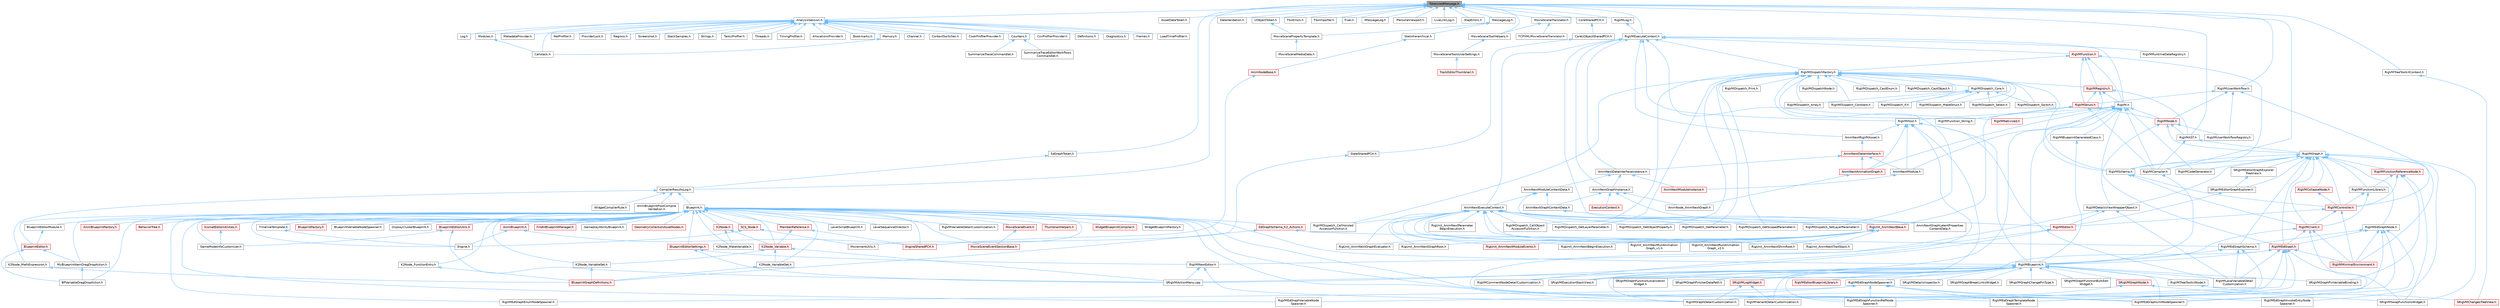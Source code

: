 digraph "TokenizedMessage.h"
{
 // INTERACTIVE_SVG=YES
 // LATEX_PDF_SIZE
  bgcolor="transparent";
  edge [fontname=Helvetica,fontsize=10,labelfontname=Helvetica,labelfontsize=10];
  node [fontname=Helvetica,fontsize=10,shape=box,height=0.2,width=0.4];
  Node1 [id="Node000001",label="TokenizedMessage.h",height=0.2,width=0.4,color="gray40", fillcolor="grey60", style="filled", fontcolor="black",tooltip=" "];
  Node1 -> Node2 [id="edge1_Node000001_Node000002",dir="back",color="steelblue1",style="solid",tooltip=" "];
  Node2 [id="Node000002",label="AnalysisSession.h",height=0.2,width=0.4,color="grey40", fillcolor="white", style="filled",URL="$d2/dff/AnalysisSession_8h.html",tooltip=" "];
  Node2 -> Node3 [id="edge2_Node000002_Node000003",dir="back",color="steelblue1",style="solid",tooltip=" "];
  Node3 [id="Node000003",label="AllocationsProvider.h",height=0.2,width=0.4,color="grey40", fillcolor="white", style="filled",URL="$d5/d27/AllocationsProvider_8h.html",tooltip=" "];
  Node2 -> Node4 [id="edge3_Node000002_Node000004",dir="back",color="steelblue1",style="solid",tooltip=" "];
  Node4 [id="Node000004",label="Bookmarks.h",height=0.2,width=0.4,color="grey40", fillcolor="white", style="filled",URL="$d0/d69/Bookmarks_8h.html",tooltip=" "];
  Node2 -> Node5 [id="edge4_Node000002_Node000005",dir="back",color="steelblue1",style="solid",tooltip=" "];
  Node5 [id="Node000005",label="Callstack.h",height=0.2,width=0.4,color="grey40", fillcolor="white", style="filled",URL="$df/d6a/Callstack_8h.html",tooltip=" "];
  Node2 -> Node6 [id="edge5_Node000002_Node000006",dir="back",color="steelblue1",style="solid",tooltip=" "];
  Node6 [id="Node000006",label="Channel.h",height=0.2,width=0.4,color="grey40", fillcolor="white", style="filled",URL="$db/d1c/Developer_2TraceServices_2Public_2TraceServices_2Model_2Channel_8h.html",tooltip=" "];
  Node2 -> Node7 [id="edge6_Node000002_Node000007",dir="back",color="steelblue1",style="solid",tooltip=" "];
  Node7 [id="Node000007",label="ContextSwitches.h",height=0.2,width=0.4,color="grey40", fillcolor="white", style="filled",URL="$da/da0/ContextSwitches_8h.html",tooltip=" "];
  Node2 -> Node8 [id="edge7_Node000002_Node000008",dir="back",color="steelblue1",style="solid",tooltip=" "];
  Node8 [id="Node000008",label="CookProfilerProvider.h",height=0.2,width=0.4,color="grey40", fillcolor="white", style="filled",URL="$d8/d93/CookProfilerProvider_8h.html",tooltip=" "];
  Node2 -> Node9 [id="edge8_Node000002_Node000009",dir="back",color="steelblue1",style="solid",tooltip=" "];
  Node9 [id="Node000009",label="Counters.h",height=0.2,width=0.4,color="grey40", fillcolor="white", style="filled",URL="$df/dd9/Counters_8h.html",tooltip=" "];
  Node9 -> Node10 [id="edge9_Node000009_Node000010",dir="back",color="steelblue1",style="solid",tooltip=" "];
  Node10 [id="Node000010",label="SummarizeTraceCommandlet.h",height=0.2,width=0.4,color="grey40", fillcolor="white", style="filled",URL="$df/dcb/SummarizeTraceCommandlet_8h.html",tooltip=" "];
  Node9 -> Node11 [id="edge10_Node000009_Node000011",dir="back",color="steelblue1",style="solid",tooltip=" "];
  Node11 [id="Node000011",label="SummarizeTraceEditorWorkflows\lCommandlet.h",height=0.2,width=0.4,color="grey40", fillcolor="white", style="filled",URL="$db/d5f/SummarizeTraceEditorWorkflowsCommandlet_8h.html",tooltip=" "];
  Node2 -> Node12 [id="edge11_Node000002_Node000012",dir="back",color="steelblue1",style="solid",tooltip=" "];
  Node12 [id="Node000012",label="CsvProfilerProvider.h",height=0.2,width=0.4,color="grey40", fillcolor="white", style="filled",URL="$d6/d8e/CsvProfilerProvider_8h.html",tooltip=" "];
  Node2 -> Node13 [id="edge12_Node000002_Node000013",dir="back",color="steelblue1",style="solid",tooltip=" "];
  Node13 [id="Node000013",label="Definitions.h",height=0.2,width=0.4,color="grey40", fillcolor="white", style="filled",URL="$df/d3d/Definitions_8h.html",tooltip=" "];
  Node2 -> Node14 [id="edge13_Node000002_Node000014",dir="back",color="steelblue1",style="solid",tooltip=" "];
  Node14 [id="Node000014",label="Diagnostics.h",height=0.2,width=0.4,color="grey40", fillcolor="white", style="filled",URL="$d9/d08/Diagnostics_8h.html",tooltip=" "];
  Node2 -> Node15 [id="edge14_Node000002_Node000015",dir="back",color="steelblue1",style="solid",tooltip=" "];
  Node15 [id="Node000015",label="Frames.h",height=0.2,width=0.4,color="grey40", fillcolor="white", style="filled",URL="$dd/da4/Frames_8h.html",tooltip=" "];
  Node2 -> Node16 [id="edge15_Node000002_Node000016",dir="back",color="steelblue1",style="solid",tooltip=" "];
  Node16 [id="Node000016",label="LoadTimeProfiler.h",height=0.2,width=0.4,color="grey40", fillcolor="white", style="filled",URL="$d6/da5/LoadTimeProfiler_8h.html",tooltip=" "];
  Node2 -> Node17 [id="edge16_Node000002_Node000017",dir="back",color="steelblue1",style="solid",tooltip=" "];
  Node17 [id="Node000017",label="Log.h",height=0.2,width=0.4,color="grey40", fillcolor="white", style="filled",URL="$d4/dfc/TraceServices_2Public_2TraceServices_2Model_2Log_8h.html",tooltip=" "];
  Node2 -> Node18 [id="edge17_Node000002_Node000018",dir="back",color="steelblue1",style="solid",tooltip=" "];
  Node18 [id="Node000018",label="Memory.h",height=0.2,width=0.4,color="grey40", fillcolor="white", style="filled",URL="$de/d5c/Memory_8h.html",tooltip=" "];
  Node18 -> Node5 [id="edge18_Node000018_Node000005",dir="back",color="steelblue1",style="solid",tooltip=" "];
  Node2 -> Node19 [id="edge19_Node000002_Node000019",dir="back",color="steelblue1",style="solid",tooltip=" "];
  Node19 [id="Node000019",label="MetadataProvider.h",height=0.2,width=0.4,color="grey40", fillcolor="white", style="filled",URL="$d5/d1f/MetadataProvider_8h.html",tooltip=" "];
  Node2 -> Node20 [id="edge20_Node000002_Node000020",dir="back",color="steelblue1",style="solid",tooltip=" "];
  Node20 [id="Node000020",label="Modules.h",height=0.2,width=0.4,color="grey40", fillcolor="white", style="filled",URL="$dd/dc2/Modules_8h.html",tooltip=" "];
  Node20 -> Node5 [id="edge21_Node000020_Node000005",dir="back",color="steelblue1",style="solid",tooltip=" "];
  Node2 -> Node21 [id="edge22_Node000002_Node000021",dir="back",color="steelblue1",style="solid",tooltip=" "];
  Node21 [id="Node000021",label="NetProfiler.h",height=0.2,width=0.4,color="grey40", fillcolor="white", style="filled",URL="$d2/d58/NetProfiler_8h.html",tooltip=" "];
  Node2 -> Node22 [id="edge23_Node000002_Node000022",dir="back",color="steelblue1",style="solid",tooltip=" "];
  Node22 [id="Node000022",label="ProviderLock.h",height=0.2,width=0.4,color="grey40", fillcolor="white", style="filled",URL="$df/dde/ProviderLock_8h.html",tooltip=" "];
  Node2 -> Node23 [id="edge24_Node000002_Node000023",dir="back",color="steelblue1",style="solid",tooltip=" "];
  Node23 [id="Node000023",label="Regions.h",height=0.2,width=0.4,color="grey40", fillcolor="white", style="filled",URL="$dc/dc1/Regions_8h.html",tooltip=" "];
  Node2 -> Node24 [id="edge25_Node000002_Node000024",dir="back",color="steelblue1",style="solid",tooltip=" "];
  Node24 [id="Node000024",label="Screenshot.h",height=0.2,width=0.4,color="grey40", fillcolor="white", style="filled",URL="$db/d8b/Screenshot_8h.html",tooltip=" "];
  Node2 -> Node25 [id="edge26_Node000002_Node000025",dir="back",color="steelblue1",style="solid",tooltip=" "];
  Node25 [id="Node000025",label="StackSamples.h",height=0.2,width=0.4,color="grey40", fillcolor="white", style="filled",URL="$db/d27/StackSamples_8h.html",tooltip=" "];
  Node2 -> Node26 [id="edge27_Node000002_Node000026",dir="back",color="steelblue1",style="solid",tooltip=" "];
  Node26 [id="Node000026",label="Strings.h",height=0.2,width=0.4,color="grey40", fillcolor="white", style="filled",URL="$de/d53/Strings_8h.html",tooltip=" "];
  Node2 -> Node27 [id="edge28_Node000002_Node000027",dir="back",color="steelblue1",style="solid",tooltip=" "];
  Node27 [id="Node000027",label="TasksProfiler.h",height=0.2,width=0.4,color="grey40", fillcolor="white", style="filled",URL="$d2/d50/TasksProfiler_8h.html",tooltip=" "];
  Node2 -> Node28 [id="edge29_Node000002_Node000028",dir="back",color="steelblue1",style="solid",tooltip=" "];
  Node28 [id="Node000028",label="Threads.h",height=0.2,width=0.4,color="grey40", fillcolor="white", style="filled",URL="$dc/db3/Threads_8h.html",tooltip=" "];
  Node2 -> Node29 [id="edge30_Node000002_Node000029",dir="back",color="steelblue1",style="solid",tooltip=" "];
  Node29 [id="Node000029",label="TimingProfiler.h",height=0.2,width=0.4,color="grey40", fillcolor="white", style="filled",URL="$df/d15/TimingProfiler_8h.html",tooltip=" "];
  Node1 -> Node30 [id="edge31_Node000001_Node000030",dir="back",color="steelblue1",style="solid",tooltip=" "];
  Node30 [id="Node000030",label="AssetDataToken.h",height=0.2,width=0.4,color="grey40", fillcolor="white", style="filled",URL="$d2/da5/AssetDataToken_8h.html",tooltip=" "];
  Node1 -> Node31 [id="edge32_Node000001_Node000031",dir="back",color="steelblue1",style="solid",tooltip=" "];
  Node31 [id="Node000031",label="CompilerResultsLog.h",height=0.2,width=0.4,color="grey40", fillcolor="white", style="filled",URL="$dc/d68/CompilerResultsLog_8h.html",tooltip=" "];
  Node31 -> Node32 [id="edge33_Node000031_Node000032",dir="back",color="steelblue1",style="solid",tooltip=" "];
  Node32 [id="Node000032",label="AnimBlueprintPostCompile\lValidation.h",height=0.2,width=0.4,color="grey40", fillcolor="white", style="filled",URL="$de/d1b/AnimBlueprintPostCompileValidation_8h.html",tooltip=" "];
  Node31 -> Node33 [id="edge34_Node000031_Node000033",dir="back",color="steelblue1",style="solid",tooltip=" "];
  Node33 [id="Node000033",label="Blueprint.h",height=0.2,width=0.4,color="grey40", fillcolor="white", style="filled",URL="$d8/d4d/Blueprint_8h.html",tooltip=" "];
  Node33 -> Node34 [id="edge35_Node000033_Node000034",dir="back",color="steelblue1",style="solid",tooltip=" "];
  Node34 [id="Node000034",label="AnimBlueprint.h",height=0.2,width=0.4,color="red", fillcolor="#FFF0F0", style="filled",URL="$dc/d30/AnimBlueprint_8h.html",tooltip=" "];
  Node34 -> Node140 [id="edge36_Node000034_Node000140",dir="back",color="steelblue1",style="solid",tooltip=" "];
  Node140 [id="Node000140",label="Engine.h",height=0.2,width=0.4,color="grey40", fillcolor="white", style="filled",URL="$d1/d34/Public_2Engine_8h.html",tooltip=" "];
  Node34 -> Node141 [id="edge37_Node000034_Node000141",dir="back",color="steelblue1",style="solid",tooltip=" "];
  Node141 [id="Node000141",label="EngineSharedPCH.h",height=0.2,width=0.4,color="red", fillcolor="#FFF0F0", style="filled",URL="$dc/dbb/EngineSharedPCH_8h.html",tooltip=" "];
  Node33 -> Node147 [id="edge38_Node000033_Node000147",dir="back",color="steelblue1",style="solid",tooltip=" "];
  Node147 [id="Node000147",label="AnimBlueprintFactory.h",height=0.2,width=0.4,color="red", fillcolor="#FFF0F0", style="filled",URL="$dc/d70/AnimBlueprintFactory_8h.html",tooltip=" "];
  Node33 -> Node148 [id="edge39_Node000033_Node000148",dir="back",color="steelblue1",style="solid",tooltip=" "];
  Node148 [id="Node000148",label="BPVariableDragDropAction.h",height=0.2,width=0.4,color="grey40", fillcolor="white", style="filled",URL="$dd/d23/BPVariableDragDropAction_8h.html",tooltip=" "];
  Node33 -> Node149 [id="edge40_Node000033_Node000149",dir="back",color="steelblue1",style="solid",tooltip=" "];
  Node149 [id="Node000149",label="BehaviorTree.h",height=0.2,width=0.4,color="red", fillcolor="#FFF0F0", style="filled",URL="$db/db6/BehaviorTree_8h.html",tooltip=" "];
  Node33 -> Node151 [id="edge41_Node000033_Node000151",dir="back",color="steelblue1",style="solid",tooltip=" "];
  Node151 [id="Node000151",label="BlueprintEditor.h",height=0.2,width=0.4,color="red", fillcolor="#FFF0F0", style="filled",URL="$df/d7d/BlueprintEditor_8h.html",tooltip=" "];
  Node151 -> Node148 [id="edge42_Node000151_Node000148",dir="back",color="steelblue1",style="solid",tooltip=" "];
  Node151 -> Node156 [id="edge43_Node000151_Node000156",dir="back",color="steelblue1",style="solid",tooltip=" "];
  Node156 [id="Node000156",label="MyBlueprintItemDragDropAction.h",height=0.2,width=0.4,color="grey40", fillcolor="white", style="filled",URL="$da/d11/MyBlueprintItemDragDropAction_8h.html",tooltip=" "];
  Node156 -> Node148 [id="edge44_Node000156_Node000148",dir="back",color="steelblue1",style="solid",tooltip=" "];
  Node33 -> Node163 [id="edge45_Node000033_Node000163",dir="back",color="steelblue1",style="solid",tooltip=" "];
  Node163 [id="Node000163",label="BlueprintEditorModule.h",height=0.2,width=0.4,color="grey40", fillcolor="white", style="filled",URL="$df/d39/BlueprintEditorModule_8h.html",tooltip=" "];
  Node163 -> Node151 [id="edge46_Node000163_Node000151",dir="back",color="steelblue1",style="solid",tooltip=" "];
  Node33 -> Node164 [id="edge47_Node000033_Node000164",dir="back",color="steelblue1",style="solid",tooltip=" "];
  Node164 [id="Node000164",label="BlueprintEditorSettings.h",height=0.2,width=0.4,color="red", fillcolor="#FFF0F0", style="filled",URL="$d4/dbc/BlueprintEditorSettings_8h.html",tooltip=" "];
  Node164 -> Node166 [id="edge48_Node000164_Node000166",dir="back",color="steelblue1",style="solid",tooltip=" "];
  Node166 [id="Node000166",label="RigVMNewEditor.h",height=0.2,width=0.4,color="grey40", fillcolor="white", style="filled",URL="$df/dd1/RigVMNewEditor_8h.html",tooltip=" "];
  Node166 -> Node167 [id="edge49_Node000166_Node000167",dir="back",color="steelblue1",style="solid",tooltip=" "];
  Node167 [id="Node000167",label="RigVMGraphDetailCustomization.h",height=0.2,width=0.4,color="grey40", fillcolor="white", style="filled",URL="$da/d8c/RigVMGraphDetailCustomization_8h.html",tooltip=" "];
  Node166 -> Node168 [id="edge50_Node000166_Node000168",dir="back",color="steelblue1",style="solid",tooltip=" "];
  Node168 [id="Node000168",label="SRigVMActionMenu.cpp",height=0.2,width=0.4,color="grey40", fillcolor="white", style="filled",URL="$dc/d4c/SRigVMActionMenu_8cpp.html",tooltip=" "];
  Node164 -> Node168 [id="edge51_Node000164_Node000168",dir="back",color="steelblue1",style="solid",tooltip=" "];
  Node33 -> Node169 [id="edge52_Node000033_Node000169",dir="back",color="steelblue1",style="solid",tooltip=" "];
  Node169 [id="Node000169",label="BlueprintEditorUtils.h",height=0.2,width=0.4,color="red", fillcolor="#FFF0F0", style="filled",URL="$d7/d3d/BlueprintEditorUtils_8h.html",tooltip=" "];
  Node169 -> Node170 [id="edge53_Node000169_Node000170",dir="back",color="steelblue1",style="solid",tooltip=" "];
  Node170 [id="Node000170",label="GameModeInfoCustomizer.h",height=0.2,width=0.4,color="grey40", fillcolor="white", style="filled",URL="$d5/df3/GameModeInfoCustomizer_8h.html",tooltip=" "];
  Node169 -> Node168 [id="edge54_Node000169_Node000168",dir="back",color="steelblue1",style="solid",tooltip=" "];
  Node33 -> Node171 [id="edge55_Node000033_Node000171",dir="back",color="steelblue1",style="solid",tooltip=" "];
  Node171 [id="Node000171",label="BlueprintFactory.h",height=0.2,width=0.4,color="red", fillcolor="#FFF0F0", style="filled",URL="$dd/d80/BlueprintFactory_8h.html",tooltip=" "];
  Node33 -> Node175 [id="edge56_Node000033_Node000175",dir="back",color="steelblue1",style="solid",tooltip=" "];
  Node175 [id="Node000175",label="BlueprintVariableNodeSpawner.h",height=0.2,width=0.4,color="grey40", fillcolor="white", style="filled",URL="$db/dba/BlueprintVariableNodeSpawner_8h.html",tooltip=" "];
  Node33 -> Node176 [id="edge57_Node000033_Node000176",dir="back",color="steelblue1",style="solid",tooltip=" "];
  Node176 [id="Node000176",label="DisplayClusterBlueprint.h",height=0.2,width=0.4,color="grey40", fillcolor="white", style="filled",URL="$d0/d44/DisplayClusterBlueprint_8h.html",tooltip=" "];
  Node33 -> Node177 [id="edge58_Node000033_Node000177",dir="back",color="steelblue1",style="solid",tooltip=" "];
  Node177 [id="Node000177",label="EdGraphSchema_K2_Actions.h",height=0.2,width=0.4,color="red", fillcolor="#FFF0F0", style="filled",URL="$d8/d9c/EdGraphSchema__K2__Actions_8h.html",tooltip=" "];
  Node177 -> Node178 [id="edge59_Node000177_Node000178",dir="back",color="steelblue1",style="solid",tooltip=" "];
  Node178 [id="Node000178",label="BlueprintGraphDefinitions.h",height=0.2,width=0.4,color="red", fillcolor="#FFF0F0", style="filled",URL="$d7/d5e/BlueprintGraphDefinitions_8h.html",tooltip=" "];
  Node177 -> Node180 [id="edge60_Node000177_Node000180",dir="back",color="steelblue1",style="solid",tooltip=" "];
  Node180 [id="Node000180",label="RigVMEdGraphSchema.h",height=0.2,width=0.4,color="grey40", fillcolor="white", style="filled",URL="$dc/de3/RigVMEdGraphSchema_8h.html",tooltip=" "];
  Node180 -> Node181 [id="edge61_Node000180_Node000181",dir="back",color="steelblue1",style="solid",tooltip=" "];
  Node181 [id="Node000181",label="RigVMBlueprint.h",height=0.2,width=0.4,color="grey40", fillcolor="white", style="filled",URL="$df/d44/RigVMBlueprint_8h.html",tooltip=" "];
  Node181 -> Node182 [id="edge62_Node000181_Node000182",dir="back",color="steelblue1",style="solid",tooltip=" "];
  Node182 [id="Node000182",label="RigVMCommentNodeDetailCustomization.h",height=0.2,width=0.4,color="grey40", fillcolor="white", style="filled",URL="$de/ddb/RigVMCommentNodeDetailCustomization_8h.html",tooltip=" "];
  Node181 -> Node183 [id="edge63_Node000181_Node000183",dir="back",color="steelblue1",style="solid",tooltip=" "];
  Node183 [id="Node000183",label="RigVMEdGraphFunctionRefNode\lSpawner.h",height=0.2,width=0.4,color="grey40", fillcolor="white", style="filled",URL="$d3/d16/RigVMEdGraphFunctionRefNodeSpawner_8h.html",tooltip=" "];
  Node181 -> Node184 [id="edge64_Node000181_Node000184",dir="back",color="steelblue1",style="solid",tooltip=" "];
  Node184 [id="Node000184",label="RigVMEdGraphNodeSpawner.h",height=0.2,width=0.4,color="grey40", fillcolor="white", style="filled",URL="$d4/d8b/RigVMEdGraphNodeSpawner_8h.html",tooltip=" "];
  Node184 -> Node185 [id="edge65_Node000184_Node000185",dir="back",color="steelblue1",style="solid",tooltip=" "];
  Node185 [id="Node000185",label="RigVMEdGraphEnumNodeSpawner.h",height=0.2,width=0.4,color="grey40", fillcolor="white", style="filled",URL="$d3/dfd/RigVMEdGraphEnumNodeSpawner_8h.html",tooltip=" "];
  Node184 -> Node183 [id="edge66_Node000184_Node000183",dir="back",color="steelblue1",style="solid",tooltip=" "];
  Node184 -> Node186 [id="edge67_Node000184_Node000186",dir="back",color="steelblue1",style="solid",tooltip=" "];
  Node186 [id="Node000186",label="RigVMEdGraphInvokeEntryNode\lSpawner.h",height=0.2,width=0.4,color="grey40", fillcolor="white", style="filled",URL="$d9/de6/RigVMEdGraphInvokeEntryNodeSpawner_8h.html",tooltip=" "];
  Node184 -> Node187 [id="edge68_Node000184_Node000187",dir="back",color="steelblue1",style="solid",tooltip=" "];
  Node187 [id="Node000187",label="RigVMEdGraphTemplateNode\lSpawner.h",height=0.2,width=0.4,color="grey40", fillcolor="white", style="filled",URL="$d9/d6c/RigVMEdGraphTemplateNodeSpawner_8h.html",tooltip=" "];
  Node184 -> Node188 [id="edge69_Node000184_Node000188",dir="back",color="steelblue1",style="solid",tooltip=" "];
  Node188 [id="Node000188",label="RigVMEdGraphUnitNodeSpawner.h",height=0.2,width=0.4,color="grey40", fillcolor="white", style="filled",URL="$d3/d6b/RigVMEdGraphUnitNodeSpawner_8h.html",tooltip=" "];
  Node184 -> Node189 [id="edge70_Node000184_Node000189",dir="back",color="steelblue1",style="solid",tooltip=" "];
  Node189 [id="Node000189",label="RigVMEdGraphVariableNode\lSpawner.h",height=0.2,width=0.4,color="grey40", fillcolor="white", style="filled",URL="$d0/d83/RigVMEdGraphVariableNodeSpawner_8h.html",tooltip=" "];
  Node181 -> Node188 [id="edge71_Node000181_Node000188",dir="back",color="steelblue1",style="solid",tooltip=" "];
  Node181 -> Node190 [id="edge72_Node000181_Node000190",dir="back",color="steelblue1",style="solid",tooltip=" "];
  Node190 [id="Node000190",label="RigVMEditorBlueprintLibrary.h",height=0.2,width=0.4,color="red", fillcolor="#FFF0F0", style="filled",URL="$d9/d31/RigVMEditorBlueprintLibrary_8h.html",tooltip=" "];
  Node181 -> Node167 [id="edge73_Node000181_Node000167",dir="back",color="steelblue1",style="solid",tooltip=" "];
  Node181 -> Node192 [id="edge74_Node000181_Node000192",dir="back",color="steelblue1",style="solid",tooltip=" "];
  Node192 [id="Node000192",label="RigVMLocalVariableDetail\lCustomization.h",height=0.2,width=0.4,color="grey40", fillcolor="white", style="filled",URL="$de/de8/RigVMLocalVariableDetailCustomization_8h.html",tooltip=" "];
  Node181 -> Node193 [id="edge75_Node000181_Node000193",dir="back",color="steelblue1",style="solid",tooltip=" "];
  Node193 [id="Node000193",label="RigVMTreeToolkitNode.h",height=0.2,width=0.4,color="grey40", fillcolor="white", style="filled",URL="$dc/d84/RigVMTreeToolkitNode_8h.html",tooltip=" "];
  Node193 -> Node194 [id="edge76_Node000193_Node000194",dir="back",color="steelblue1",style="solid",tooltip=" "];
  Node194 [id="Node000194",label="SRigVMChangesTreeView.h",height=0.2,width=0.4,color="red", fillcolor="#FFF0F0", style="filled",URL="$dd/d83/SRigVMChangesTreeView_8h.html",tooltip=" "];
  Node181 -> Node198 [id="edge77_Node000181_Node000198",dir="back",color="steelblue1",style="solid",tooltip=" "];
  Node198 [id="Node000198",label="RigVMVariantDetailCustomization.h",height=0.2,width=0.4,color="grey40", fillcolor="white", style="filled",URL="$d2/db8/RigVMVariantDetailCustomization_8h.html",tooltip=" "];
  Node181 -> Node168 [id="edge78_Node000181_Node000168",dir="back",color="steelblue1",style="solid",tooltip=" "];
  Node181 -> Node199 [id="edge79_Node000181_Node000199",dir="back",color="steelblue1",style="solid",tooltip=" "];
  Node199 [id="Node000199",label="SRigVMDetailsInspector.h",height=0.2,width=0.4,color="grey40", fillcolor="white", style="filled",URL="$df/dfb/SRigVMDetailsInspector_8h.html",tooltip=" "];
  Node181 -> Node200 [id="edge80_Node000181_Node000200",dir="back",color="steelblue1",style="solid",tooltip=" "];
  Node200 [id="Node000200",label="SRigVMExecutionStackView.h",height=0.2,width=0.4,color="grey40", fillcolor="white", style="filled",URL="$d9/d2b/SRigVMExecutionStackView_8h.html",tooltip=" "];
  Node181 -> Node201 [id="edge81_Node000181_Node000201",dir="back",color="steelblue1",style="solid",tooltip=" "];
  Node201 [id="Node000201",label="SRigVMGraphBreakLinksWidget.h",height=0.2,width=0.4,color="grey40", fillcolor="white", style="filled",URL="$d8/d4a/SRigVMGraphBreakLinksWidget_8h.html",tooltip=" "];
  Node181 -> Node202 [id="edge82_Node000181_Node000202",dir="back",color="steelblue1",style="solid",tooltip=" "];
  Node202 [id="Node000202",label="SRigVMGraphChangePinType.h",height=0.2,width=0.4,color="grey40", fillcolor="white", style="filled",URL="$d4/da7/SRigVMGraphChangePinType_8h.html",tooltip=" "];
  Node181 -> Node203 [id="edge83_Node000181_Node000203",dir="back",color="steelblue1",style="solid",tooltip=" "];
  Node203 [id="Node000203",label="SRigVMGraphFunctionBulkEdit\lWidget.h",height=0.2,width=0.4,color="grey40", fillcolor="white", style="filled",URL="$db/dbf/SRigVMGraphFunctionBulkEditWidget_8h.html",tooltip=" "];
  Node181 -> Node204 [id="edge84_Node000181_Node000204",dir="back",color="steelblue1",style="solid",tooltip=" "];
  Node204 [id="Node000204",label="SRigVMGraphFunctionLocalization\lWidget.h",height=0.2,width=0.4,color="grey40", fillcolor="white", style="filled",URL="$dd/d59/SRigVMGraphFunctionLocalizationWidget_8h.html",tooltip=" "];
  Node181 -> Node205 [id="edge85_Node000181_Node000205",dir="back",color="steelblue1",style="solid",tooltip=" "];
  Node205 [id="Node000205",label="SRigVMGraphNode.h",height=0.2,width=0.4,color="red", fillcolor="#FFF0F0", style="filled",URL="$d0/d1e/SRigVMGraphNode_8h.html",tooltip=" "];
  Node205 -> Node167 [id="edge86_Node000205_Node000167",dir="back",color="steelblue1",style="solid",tooltip=" "];
  Node205 -> Node197 [id="edge87_Node000205_Node000197",dir="back",color="steelblue1",style="solid",tooltip=" "];
  Node197 [id="Node000197",label="SRigVMSwapFunctionsWidget.h",height=0.2,width=0.4,color="grey40", fillcolor="white", style="filled",URL="$d0/da2/SRigVMSwapFunctionsWidget_8h.html",tooltip=" "];
  Node181 -> Node207 [id="edge88_Node000181_Node000207",dir="back",color="steelblue1",style="solid",tooltip=" "];
  Node207 [id="Node000207",label="SRigVMGraphPinUserDataPath.h",height=0.2,width=0.4,color="grey40", fillcolor="white", style="filled",URL="$d5/d31/SRigVMGraphPinUserDataPath_8h.html",tooltip=" "];
  Node181 -> Node208 [id="edge89_Node000181_Node000208",dir="back",color="steelblue1",style="solid",tooltip=" "];
  Node208 [id="Node000208",label="SRigVMGraphPinVariableBinding.h",height=0.2,width=0.4,color="grey40", fillcolor="white", style="filled",URL="$db/dca/SRigVMGraphPinVariableBinding_8h.html",tooltip=" "];
  Node181 -> Node209 [id="edge90_Node000181_Node000209",dir="back",color="steelblue1",style="solid",tooltip=" "];
  Node209 [id="Node000209",label="SRigVMLogWidget.h",height=0.2,width=0.4,color="red", fillcolor="#FFF0F0", style="filled",URL="$d9/dab/SRigVMLogWidget_8h.html",tooltip=" "];
  Node209 -> Node167 [id="edge91_Node000209_Node000167",dir="back",color="steelblue1",style="solid",tooltip=" "];
  Node209 -> Node198 [id="edge92_Node000209_Node000198",dir="back",color="steelblue1",style="solid",tooltip=" "];
  Node180 -> Node167 [id="edge93_Node000180_Node000167",dir="back",color="steelblue1",style="solid",tooltip=" "];
  Node180 -> Node192 [id="edge94_Node000180_Node000192",dir="back",color="steelblue1",style="solid",tooltip=" "];
  Node33 -> Node140 [id="edge95_Node000033_Node000140",dir="back",color="steelblue1",style="solid",tooltip=" "];
  Node33 -> Node141 [id="edge96_Node000033_Node000141",dir="back",color="steelblue1",style="solid",tooltip=" "];
  Node33 -> Node211 [id="edge97_Node000033_Node000211",dir="back",color="steelblue1",style="solid",tooltip=" "];
  Node211 [id="Node000211",label="FindInBlueprintManager.h",height=0.2,width=0.4,color="red", fillcolor="#FFF0F0", style="filled",URL="$db/d3b/FindInBlueprintManager_8h.html",tooltip=" "];
  Node33 -> Node170 [id="edge98_Node000033_Node000170",dir="back",color="steelblue1",style="solid",tooltip=" "];
  Node33 -> Node215 [id="edge99_Node000033_Node000215",dir="back",color="steelblue1",style="solid",tooltip=" "];
  Node215 [id="Node000215",label="GameplayAbilityBlueprint.h",height=0.2,width=0.4,color="grey40", fillcolor="white", style="filled",URL="$d2/d20/GameplayAbilityBlueprint_8h.html",tooltip=" "];
  Node33 -> Node216 [id="edge100_Node000033_Node000216",dir="back",color="steelblue1",style="solid",tooltip=" "];
  Node216 [id="Node000216",label="GeometryCollectionAssetNodes.h",height=0.2,width=0.4,color="red", fillcolor="#FFF0F0", style="filled",URL="$da/da1/GeometryCollectionAssetNodes_8h.html",tooltip=" "];
  Node33 -> Node218 [id="edge101_Node000033_Node000218",dir="back",color="steelblue1",style="solid",tooltip=" "];
  Node218 [id="Node000218",label="K2Node.h",height=0.2,width=0.4,color="red", fillcolor="#FFF0F0", style="filled",URL="$d5/d94/K2Node_8h.html",tooltip=" "];
  Node218 -> Node318 [id="edge102_Node000218_Node000318",dir="back",color="steelblue1",style="solid",tooltip=" "];
  Node318 [id="Node000318",label="K2Node_MakeVariable.h",height=0.2,width=0.4,color="grey40", fillcolor="white", style="filled",URL="$df/df3/K2Node__MakeVariable_8h.html",tooltip=" "];
  Node218 -> Node339 [id="edge103_Node000218_Node000339",dir="back",color="steelblue1",style="solid",tooltip=" "];
  Node339 [id="Node000339",label="K2Node_Variable.h",height=0.2,width=0.4,color="red", fillcolor="#FFF0F0", style="filled",URL="$d7/dbe/K2Node__Variable_8h.html",tooltip=" "];
  Node339 -> Node340 [id="edge104_Node000339_Node000340",dir="back",color="steelblue1",style="solid",tooltip=" "];
  Node340 [id="Node000340",label="K2Node_VariableGet.h",height=0.2,width=0.4,color="grey40", fillcolor="white", style="filled",URL="$d3/de0/K2Node__VariableGet_8h.html",tooltip=" "];
  Node340 -> Node178 [id="edge105_Node000340_Node000178",dir="back",color="steelblue1",style="solid",tooltip=" "];
  Node339 -> Node341 [id="edge106_Node000339_Node000341",dir="back",color="steelblue1",style="solid",tooltip=" "];
  Node341 [id="Node000341",label="K2Node_VariableSet.h",height=0.2,width=0.4,color="grey40", fillcolor="white", style="filled",URL="$d9/d54/K2Node__VariableSet_8h.html",tooltip=" "];
  Node341 -> Node178 [id="edge107_Node000341_Node000178",dir="back",color="steelblue1",style="solid",tooltip=" "];
  Node339 -> Node168 [id="edge108_Node000339_Node000168",dir="back",color="steelblue1",style="solid",tooltip=" "];
  Node33 -> Node282 [id="edge109_Node000033_Node000282",dir="back",color="steelblue1",style="solid",tooltip=" "];
  Node282 [id="Node000282",label="K2Node_FunctionEntry.h",height=0.2,width=0.4,color="grey40", fillcolor="white", style="filled",URL="$d8/d11/K2Node__FunctionEntry_8h.html",tooltip=" "];
  Node282 -> Node178 [id="edge110_Node000282_Node000178",dir="back",color="steelblue1",style="solid",tooltip=" "];
  Node33 -> Node318 [id="edge111_Node000033_Node000318",dir="back",color="steelblue1",style="solid",tooltip=" "];
  Node33 -> Node339 [id="edge112_Node000033_Node000339",dir="back",color="steelblue1",style="solid",tooltip=" "];
  Node33 -> Node340 [id="edge113_Node000033_Node000340",dir="back",color="steelblue1",style="solid",tooltip=" "];
  Node33 -> Node341 [id="edge114_Node000033_Node000341",dir="back",color="steelblue1",style="solid",tooltip=" "];
  Node33 -> Node343 [id="edge115_Node000033_Node000343",dir="back",color="steelblue1",style="solid",tooltip=" "];
  Node343 [id="Node000343",label="KismetEditorUtilities.h",height=0.2,width=0.4,color="red", fillcolor="#FFF0F0", style="filled",URL="$d4/d72/KismetEditorUtilities_8h.html",tooltip=" "];
  Node343 -> Node170 [id="edge116_Node000343_Node000170",dir="back",color="steelblue1",style="solid",tooltip=" "];
  Node33 -> Node345 [id="edge117_Node000033_Node000345",dir="back",color="steelblue1",style="solid",tooltip=" "];
  Node345 [id="Node000345",label="LevelScriptBlueprint.h",height=0.2,width=0.4,color="grey40", fillcolor="white", style="filled",URL="$da/dfb/LevelScriptBlueprint_8h.html",tooltip=" "];
  Node33 -> Node346 [id="edge118_Node000033_Node000346",dir="back",color="steelblue1",style="solid",tooltip=" "];
  Node346 [id="Node000346",label="LevelSequenceDirector.h",height=0.2,width=0.4,color="grey40", fillcolor="white", style="filled",URL="$d8/d00/LevelSequenceDirector_8h.html",tooltip=" "];
  Node33 -> Node347 [id="edge119_Node000033_Node000347",dir="back",color="steelblue1",style="solid",tooltip=" "];
  Node347 [id="Node000347",label="MemberReference.h",height=0.2,width=0.4,color="red", fillcolor="#FFF0F0", style="filled",URL="$dc/d3d/MemberReference_8h.html",tooltip=" "];
  Node347 -> Node141 [id="edge120_Node000347_Node000141",dir="back",color="steelblue1",style="solid",tooltip=" "];
  Node347 -> Node339 [id="edge121_Node000347_Node000339",dir="back",color="steelblue1",style="solid",tooltip=" "];
  Node33 -> Node348 [id="edge122_Node000033_Node000348",dir="back",color="steelblue1",style="solid",tooltip=" "];
  Node348 [id="Node000348",label="MovementUtils.h",height=0.2,width=0.4,color="grey40", fillcolor="white", style="filled",URL="$d0/d54/MovementUtils_8h.html",tooltip=" "];
  Node33 -> Node349 [id="edge123_Node000033_Node000349",dir="back",color="steelblue1",style="solid",tooltip=" "];
  Node349 [id="Node000349",label="MovieSceneEvent.h",height=0.2,width=0.4,color="red", fillcolor="#FFF0F0", style="filled",URL="$dc/d97/MovieSceneEvent_8h.html",tooltip=" "];
  Node349 -> Node355 [id="edge124_Node000349_Node000355",dir="back",color="steelblue1",style="solid",tooltip=" "];
  Node355 [id="Node000355",label="MovieSceneEventSectionBase.h",height=0.2,width=0.4,color="red", fillcolor="#FFF0F0", style="filled",URL="$da/dac/MovieSceneEventSectionBase_8h.html",tooltip=" "];
  Node33 -> Node355 [id="edge125_Node000033_Node000355",dir="back",color="steelblue1",style="solid",tooltip=" "];
  Node33 -> Node156 [id="edge126_Node000033_Node000156",dir="back",color="steelblue1",style="solid",tooltip=" "];
  Node33 -> Node181 [id="edge127_Node000033_Node000181",dir="back",color="steelblue1",style="solid",tooltip=" "];
  Node33 -> Node185 [id="edge128_Node000033_Node000185",dir="back",color="steelblue1",style="solid",tooltip=" "];
  Node33 -> Node183 [id="edge129_Node000033_Node000183",dir="back",color="steelblue1",style="solid",tooltip=" "];
  Node33 -> Node187 [id="edge130_Node000033_Node000187",dir="back",color="steelblue1",style="solid",tooltip=" "];
  Node33 -> Node188 [id="edge131_Node000033_Node000188",dir="back",color="steelblue1",style="solid",tooltip=" "];
  Node33 -> Node189 [id="edge132_Node000033_Node000189",dir="back",color="steelblue1",style="solid",tooltip=" "];
  Node33 -> Node357 [id="edge133_Node000033_Node000357",dir="back",color="steelblue1",style="solid",tooltip=" "];
  Node357 [id="Node000357",label="RigVMVariableDetailCustomization.h",height=0.2,width=0.4,color="grey40", fillcolor="white", style="filled",URL="$d3/d24/RigVMVariableDetailCustomization_8h.html",tooltip=" "];
  Node33 -> Node358 [id="edge134_Node000033_Node000358",dir="back",color="steelblue1",style="solid",tooltip=" "];
  Node358 [id="Node000358",label="SCS_Node.h",height=0.2,width=0.4,color="red", fillcolor="#FFF0F0", style="filled",URL="$d7/d7b/SCS__Node_8h.html",tooltip=" "];
  Node358 -> Node140 [id="edge135_Node000358_Node000140",dir="back",color="steelblue1",style="solid",tooltip=" "];
  Node358 -> Node348 [id="edge136_Node000358_Node000348",dir="back",color="steelblue1",style="solid",tooltip=" "];
  Node33 -> Node359 [id="edge137_Node000033_Node000359",dir="back",color="steelblue1",style="solid",tooltip=" "];
  Node359 [id="Node000359",label="ThumbnailHelpers.h",height=0.2,width=0.4,color="red", fillcolor="#FFF0F0", style="filled",URL="$d7/d06/ThumbnailHelpers_8h.html",tooltip=" "];
  Node33 -> Node366 [id="edge138_Node000033_Node000366",dir="back",color="steelblue1",style="solid",tooltip=" "];
  Node366 [id="Node000366",label="TimelineTemplate.h",height=0.2,width=0.4,color="grey40", fillcolor="white", style="filled",URL="$d8/dcf/TimelineTemplate_8h.html",tooltip=" "];
  Node366 -> Node140 [id="edge139_Node000366_Node000140",dir="back",color="steelblue1",style="solid",tooltip=" "];
  Node33 -> Node367 [id="edge140_Node000033_Node000367",dir="back",color="steelblue1",style="solid",tooltip=" "];
  Node367 [id="Node000367",label="WidgetBlueprintCompiler.h",height=0.2,width=0.4,color="red", fillcolor="#FFF0F0", style="filled",URL="$d9/d6b/WidgetBlueprintCompiler_8h.html",tooltip=" "];
  Node33 -> Node370 [id="edge141_Node000033_Node000370",dir="back",color="steelblue1",style="solid",tooltip=" "];
  Node370 [id="Node000370",label="WidgetBlueprintFactory.h",height=0.2,width=0.4,color="grey40", fillcolor="white", style="filled",URL="$d6/d14/WidgetBlueprintFactory_8h.html",tooltip=" "];
  Node31 -> Node287 [id="edge142_Node000031_Node000287",dir="back",color="steelblue1",style="solid",tooltip=" "];
  Node287 [id="Node000287",label="K2Node_MathExpression.h",height=0.2,width=0.4,color="grey40", fillcolor="white", style="filled",URL="$d4/de7/K2Node__MathExpression_8h.html",tooltip=" "];
  Node287 -> Node178 [id="edge143_Node000287_Node000178",dir="back",color="steelblue1",style="solid",tooltip=" "];
  Node31 -> Node371 [id="edge144_Node000031_Node000371",dir="back",color="steelblue1",style="solid",tooltip=" "];
  Node371 [id="Node000371",label="WidgetCompilerRule.h",height=0.2,width=0.4,color="grey40", fillcolor="white", style="filled",URL="$d0/d78/WidgetCompilerRule_8h.html",tooltip=" "];
  Node1 -> Node372 [id="edge145_Node000001_Node000372",dir="back",color="steelblue1",style="solid",tooltip=" "];
  Node372 [id="Node000372",label="CoreSharedPCH.h",height=0.2,width=0.4,color="grey40", fillcolor="white", style="filled",URL="$d8/de5/CoreSharedPCH_8h.html",tooltip=" "];
  Node372 -> Node373 [id="edge146_Node000372_Node000373",dir="back",color="steelblue1",style="solid",tooltip=" "];
  Node373 [id="Node000373",label="CoreUObjectSharedPCH.h",height=0.2,width=0.4,color="grey40", fillcolor="white", style="filled",URL="$de/d2f/CoreUObjectSharedPCH_8h.html",tooltip=" "];
  Node373 -> Node374 [id="edge147_Node000373_Node000374",dir="back",color="steelblue1",style="solid",tooltip=" "];
  Node374 [id="Node000374",label="SlateSharedPCH.h",height=0.2,width=0.4,color="grey40", fillcolor="white", style="filled",URL="$d1/dfc/SlateSharedPCH_8h.html",tooltip=" "];
  Node374 -> Node141 [id="edge148_Node000374_Node000141",dir="back",color="steelblue1",style="solid",tooltip=" "];
  Node1 -> Node375 [id="edge149_Node000001_Node000375",dir="back",color="steelblue1",style="solid",tooltip=" "];
  Node375 [id="Node000375",label="DataValidation.h",height=0.2,width=0.4,color="grey40", fillcolor="white", style="filled",URL="$d4/d34/DataValidation_8h.html",tooltip=" "];
  Node1 -> Node376 [id="edge150_Node000001_Node000376",dir="back",color="steelblue1",style="solid",tooltip=" "];
  Node376 [id="Node000376",label="EdGraphToken.h",height=0.2,width=0.4,color="grey40", fillcolor="white", style="filled",URL="$d8/da2/EdGraphToken_8h.html",tooltip=" "];
  Node376 -> Node31 [id="edge151_Node000376_Node000031",dir="back",color="steelblue1",style="solid",tooltip=" "];
  Node1 -> Node377 [id="edge152_Node000001_Node000377",dir="back",color="steelblue1",style="solid",tooltip=" "];
  Node377 [id="Node000377",label="FbxErrors.h",height=0.2,width=0.4,color="grey40", fillcolor="white", style="filled",URL="$da/d8a/FbxErrors_8h.html",tooltip=" "];
  Node1 -> Node378 [id="edge153_Node000001_Node000378",dir="back",color="steelblue1",style="solid",tooltip=" "];
  Node378 [id="Node000378",label="FbxImporter.h",height=0.2,width=0.4,color="grey40", fillcolor="white", style="filled",URL="$d4/dfb/FbxImporter_8h.html",tooltip=" "];
  Node1 -> Node379 [id="edge154_Node000001_Node000379",dir="back",color="steelblue1",style="solid",tooltip=" "];
  Node379 [id="Node000379",label="Fixer.h",height=0.2,width=0.4,color="grey40", fillcolor="white", style="filled",URL="$da/da7/Fixer_8h.html",tooltip=" "];
  Node1 -> Node380 [id="edge155_Node000001_Node000380",dir="back",color="steelblue1",style="solid",tooltip=" "];
  Node380 [id="Node000380",label="IMessageLog.h",height=0.2,width=0.4,color="grey40", fillcolor="white", style="filled",URL="$d1/d40/IMessageLog_8h.html",tooltip=" "];
  Node1 -> Node381 [id="edge156_Node000001_Node000381",dir="back",color="steelblue1",style="solid",tooltip=" "];
  Node381 [id="Node000381",label="IPersonaViewport.h",height=0.2,width=0.4,color="grey40", fillcolor="white", style="filled",URL="$d4/dfd/IPersonaViewport_8h.html",tooltip=" "];
  Node1 -> Node382 [id="edge157_Node000001_Node000382",dir="back",color="steelblue1",style="solid",tooltip=" "];
  Node382 [id="Node000382",label="LiveLinkLog.h",height=0.2,width=0.4,color="grey40", fillcolor="white", style="filled",URL="$d4/d26/LiveLinkLog_8h.html",tooltip=" "];
  Node1 -> Node383 [id="edge158_Node000001_Node000383",dir="back",color="steelblue1",style="solid",tooltip=" "];
  Node383 [id="Node000383",label="MapErrors.h",height=0.2,width=0.4,color="grey40", fillcolor="white", style="filled",URL="$d9/dc0/MapErrors_8h.html",tooltip=" "];
  Node1 -> Node384 [id="edge159_Node000001_Node000384",dir="back",color="steelblue1",style="solid",tooltip=" "];
  Node384 [id="Node000384",label="MessageLog.h",height=0.2,width=0.4,color="grey40", fillcolor="white", style="filled",URL="$de/d7e/MessageLog_8h.html",tooltip=" "];
  Node384 -> Node385 [id="edge160_Node000384_Node000385",dir="back",color="steelblue1",style="solid",tooltip=" "];
  Node385 [id="Node000385",label="MovieScenePropertyTemplate.h",height=0.2,width=0.4,color="grey40", fillcolor="white", style="filled",URL="$d9/d24/MovieScenePropertyTemplate_8h.html",tooltip=" "];
  Node385 -> Node386 [id="edge161_Node000385_Node000386",dir="back",color="steelblue1",style="solid",tooltip=" "];
  Node386 [id="Node000386",label="MovieSceneMediaData.h",height=0.2,width=0.4,color="grey40", fillcolor="white", style="filled",URL="$de/db0/MovieSceneMediaData_8h.html",tooltip=" "];
  Node384 -> Node387 [id="edge162_Node000384_Node000387",dir="back",color="steelblue1",style="solid",tooltip=" "];
  Node387 [id="Node000387",label="StatsHierarchical.h",height=0.2,width=0.4,color="grey40", fillcolor="white", style="filled",URL="$df/dae/StatsHierarchical_8h.html",tooltip=" "];
  Node387 -> Node388 [id="edge163_Node000387_Node000388",dir="back",color="steelblue1",style="solid",tooltip=" "];
  Node388 [id="Node000388",label="AnimNodeBase.h",height=0.2,width=0.4,color="red", fillcolor="#FFF0F0", style="filled",URL="$d9/dce/AnimNodeBase_8h.html",tooltip=" "];
  Node388 -> Node141 [id="edge164_Node000388_Node000141",dir="back",color="steelblue1",style="solid",tooltip=" "];
  Node1 -> Node417 [id="edge165_Node000001_Node000417",dir="back",color="steelblue1",style="solid",tooltip=" "];
  Node417 [id="Node000417",label="MovieSceneToolHelpers.h",height=0.2,width=0.4,color="grey40", fillcolor="white", style="filled",URL="$d4/d0e/MovieSceneToolHelpers_8h.html",tooltip=" "];
  Node417 -> Node418 [id="edge166_Node000417_Node000418",dir="back",color="steelblue1",style="solid",tooltip=" "];
  Node418 [id="Node000418",label="MovieSceneToolsUserSettings.h",height=0.2,width=0.4,color="grey40", fillcolor="white", style="filled",URL="$d5/dab/MovieSceneToolsUserSettings_8h.html",tooltip=" "];
  Node418 -> Node419 [id="edge167_Node000418_Node000419",dir="back",color="steelblue1",style="solid",tooltip=" "];
  Node419 [id="Node000419",label="TrackEditorThumbnail.h",height=0.2,width=0.4,color="red", fillcolor="#FFF0F0", style="filled",URL="$d6/d44/TrackEditorThumbnail_8h.html",tooltip=" "];
  Node1 -> Node422 [id="edge168_Node000001_Node000422",dir="back",color="steelblue1",style="solid",tooltip=" "];
  Node422 [id="Node000422",label="MovieSceneTranslator.h",height=0.2,width=0.4,color="grey40", fillcolor="white", style="filled",URL="$d2/d49/MovieSceneTranslator_8h.html",tooltip=" "];
  Node422 -> Node423 [id="edge169_Node000422_Node000423",dir="back",color="steelblue1",style="solid",tooltip=" "];
  Node423 [id="Node000423",label="FCPXMLMovieSceneTranslator.h",height=0.2,width=0.4,color="grey40", fillcolor="white", style="filled",URL="$d2/d93/FCPXMLMovieSceneTranslator_8h.html",tooltip=" "];
  Node422 -> Node417 [id="edge170_Node000422_Node000417",dir="back",color="steelblue1",style="solid",tooltip=" "];
  Node1 -> Node424 [id="edge171_Node000001_Node000424",dir="back",color="steelblue1",style="solid",tooltip=" "];
  Node424 [id="Node000424",label="RigVMAST.h",height=0.2,width=0.4,color="grey40", fillcolor="white", style="filled",URL="$d9/d6d/RigVMAST_8h.html",tooltip=" "];
  Node424 -> Node425 [id="edge172_Node000424_Node000425",dir="back",color="steelblue1",style="solid",tooltip=" "];
  Node425 [id="Node000425",label="RigVMCompiler.h",height=0.2,width=0.4,color="grey40", fillcolor="white", style="filled",URL="$d7/d63/RigVMCompiler_8h.html",tooltip=" "];
  Node425 -> Node181 [id="edge173_Node000425_Node000181",dir="back",color="steelblue1",style="solid",tooltip=" "];
  Node424 -> Node426 [id="edge174_Node000424_Node000426",dir="back",color="steelblue1",style="solid",tooltip=" "];
  Node426 [id="Node000426",label="RigVMGraph.h",height=0.2,width=0.4,color="grey40", fillcolor="white", style="filled",URL="$d7/dfd/RigVMGraph_8h.html",tooltip=" "];
  Node426 -> Node427 [id="edge175_Node000426_Node000427",dir="back",color="steelblue1",style="solid",tooltip=" "];
  Node427 [id="Node000427",label="RigVMClient.h",height=0.2,width=0.4,color="red", fillcolor="#FFF0F0", style="filled",URL="$db/d93/RigVMClient_8h.html",tooltip=" "];
  Node427 -> Node181 [id="edge176_Node000427_Node000181",dir="back",color="steelblue1",style="solid",tooltip=" "];
  Node427 -> Node428 [id="edge177_Node000427_Node000428",dir="back",color="steelblue1",style="solid",tooltip=" "];
  Node428 [id="Node000428",label="RigVMEdGraph.h",height=0.2,width=0.4,color="red", fillcolor="#FFF0F0", style="filled",URL="$d9/d8c/RigVMEdGraph_8h.html",tooltip=" "];
  Node428 -> Node181 [id="edge178_Node000428_Node000181",dir="back",color="steelblue1",style="solid",tooltip=" "];
  Node428 -> Node183 [id="edge179_Node000428_Node000183",dir="back",color="steelblue1",style="solid",tooltip=" "];
  Node428 -> Node187 [id="edge180_Node000428_Node000187",dir="back",color="steelblue1",style="solid",tooltip=" "];
  Node428 -> Node188 [id="edge181_Node000428_Node000188",dir="back",color="steelblue1",style="solid",tooltip=" "];
  Node428 -> Node167 [id="edge182_Node000428_Node000167",dir="back",color="steelblue1",style="solid",tooltip=" "];
  Node428 -> Node192 [id="edge183_Node000428_Node000192",dir="back",color="steelblue1",style="solid",tooltip=" "];
  Node428 -> Node429 [id="edge184_Node000428_Node000429",dir="back",color="steelblue1",style="solid",tooltip=" "];
  Node429 [id="Node000429",label="RigVMMinimalEnvironment.h",height=0.2,width=0.4,color="red", fillcolor="#FFF0F0", style="filled",URL="$d4/d4a/RigVMMinimalEnvironment_8h.html",tooltip=" "];
  Node428 -> Node200 [id="edge185_Node000428_Node000200",dir="back",color="steelblue1",style="solid",tooltip=" "];
  Node427 -> Node429 [id="edge186_Node000427_Node000429",dir="back",color="steelblue1",style="solid",tooltip=" "];
  Node427 -> Node197 [id="edge187_Node000427_Node000197",dir="back",color="steelblue1",style="solid",tooltip=" "];
  Node426 -> Node433 [id="edge188_Node000426_Node000433",dir="back",color="steelblue1",style="solid",tooltip=" "];
  Node433 [id="Node000433",label="RigVMCodeGenerator.h",height=0.2,width=0.4,color="grey40", fillcolor="white", style="filled",URL="$d4/d2b/RigVMCodeGenerator_8h.html",tooltip=" "];
  Node426 -> Node434 [id="edge189_Node000426_Node000434",dir="back",color="steelblue1",style="solid",tooltip=" "];
  Node434 [id="Node000434",label="RigVMCollapseNode.h",height=0.2,width=0.4,color="red", fillcolor="#FFF0F0", style="filled",URL="$d1/d95/RigVMCollapseNode_8h.html",tooltip=" "];
  Node434 -> Node436 [id="edge190_Node000434_Node000436",dir="back",color="steelblue1",style="solid",tooltip=" "];
  Node436 [id="Node000436",label="RigVMController.h",height=0.2,width=0.4,color="red", fillcolor="#FFF0F0", style="filled",URL="$da/d1e/RigVMController_8h.html",tooltip=" "];
  Node436 -> Node427 [id="edge191_Node000436_Node000427",dir="back",color="steelblue1",style="solid",tooltip=" "];
  Node436 -> Node438 [id="edge192_Node000436_Node000438",dir="back",color="steelblue1",style="solid",tooltip=" "];
  Node438 [id="Node000438",label="RigVMEditor.h",height=0.2,width=0.4,color="red", fillcolor="#FFF0F0", style="filled",URL="$d3/d13/RigVMEditor_8h.html",tooltip=" "];
  Node438 -> Node166 [id="edge193_Node000438_Node000166",dir="back",color="steelblue1",style="solid",tooltip=" "];
  Node438 -> Node168 [id="edge194_Node000438_Node000168",dir="back",color="steelblue1",style="solid",tooltip=" "];
  Node436 -> Node429 [id="edge195_Node000436_Node000429",dir="back",color="steelblue1",style="solid",tooltip=" "];
  Node426 -> Node425 [id="edge196_Node000426_Node000425",dir="back",color="steelblue1",style="solid",tooltip=" "];
  Node426 -> Node436 [id="edge197_Node000426_Node000436",dir="back",color="steelblue1",style="solid",tooltip=" "];
  Node426 -> Node440 [id="edge198_Node000426_Node000440",dir="back",color="steelblue1",style="solid",tooltip=" "];
  Node440 [id="Node000440",label="RigVMDetailsViewWrapperObject.h",height=0.2,width=0.4,color="grey40", fillcolor="white", style="filled",URL="$dd/d41/RigVMDetailsViewWrapperObject_8h.html",tooltip=" "];
  Node440 -> Node438 [id="edge199_Node000440_Node000438",dir="back",color="steelblue1",style="solid",tooltip=" "];
  Node440 -> Node167 [id="edge200_Node000440_Node000167",dir="back",color="steelblue1",style="solid",tooltip=" "];
  Node440 -> Node192 [id="edge201_Node000440_Node000192",dir="back",color="steelblue1",style="solid",tooltip=" "];
  Node426 -> Node428 [id="edge202_Node000426_Node000428",dir="back",color="steelblue1",style="solid",tooltip=" "];
  Node426 -> Node186 [id="edge203_Node000426_Node000186",dir="back",color="steelblue1",style="solid",tooltip=" "];
  Node426 -> Node441 [id="edge204_Node000426_Node000441",dir="back",color="steelblue1",style="solid",tooltip=" "];
  Node441 [id="Node000441",label="RigVMEdGraphNode.h",height=0.2,width=0.4,color="grey40", fillcolor="white", style="filled",URL="$d8/dcd/RigVMEdGraphNode_8h.html",tooltip=" "];
  Node441 -> Node428 [id="edge205_Node000441_Node000428",dir="back",color="steelblue1",style="solid",tooltip=" "];
  Node441 -> Node183 [id="edge206_Node000441_Node000183",dir="back",color="steelblue1",style="solid",tooltip=" "];
  Node441 -> Node180 [id="edge207_Node000441_Node000180",dir="back",color="steelblue1",style="solid",tooltip=" "];
  Node441 -> Node187 [id="edge208_Node000441_Node000187",dir="back",color="steelblue1",style="solid",tooltip=" "];
  Node441 -> Node188 [id="edge209_Node000441_Node000188",dir="back",color="steelblue1",style="solid",tooltip=" "];
  Node441 -> Node429 [id="edge210_Node000441_Node000429",dir="back",color="steelblue1",style="solid",tooltip=" "];
  Node426 -> Node180 [id="edge211_Node000426_Node000180",dir="back",color="steelblue1",style="solid",tooltip=" "];
  Node426 -> Node442 [id="edge212_Node000426_Node000442",dir="back",color="steelblue1",style="solid",tooltip=" "];
  Node442 [id="Node000442",label="RigVMFunctionLibrary.h",height=0.2,width=0.4,color="grey40", fillcolor="white", style="filled",URL="$da/d39/RigVMFunctionLibrary_8h.html",tooltip=" "];
  Node442 -> Node427 [id="edge213_Node000442_Node000427",dir="back",color="steelblue1",style="solid",tooltip=" "];
  Node442 -> Node436 [id="edge214_Node000442_Node000436",dir="back",color="steelblue1",style="solid",tooltip=" "];
  Node426 -> Node443 [id="edge215_Node000426_Node000443",dir="back",color="steelblue1",style="solid",tooltip=" "];
  Node443 [id="Node000443",label="RigVMFunctionReferenceNode.h",height=0.2,width=0.4,color="red", fillcolor="#FFF0F0", style="filled",URL="$d8/dae/RigVMFunctionReferenceNode_8h.html",tooltip=" "];
  Node443 -> Node436 [id="edge216_Node000443_Node000436",dir="back",color="steelblue1",style="solid",tooltip=" "];
  Node443 -> Node442 [id="edge217_Node000443_Node000442",dir="back",color="steelblue1",style="solid",tooltip=" "];
  Node443 -> Node208 [id="edge218_Node000443_Node000208",dir="back",color="steelblue1",style="solid",tooltip=" "];
  Node443 -> Node197 [id="edge219_Node000443_Node000197",dir="back",color="steelblue1",style="solid",tooltip=" "];
  Node426 -> Node429 [id="edge220_Node000426_Node000429",dir="back",color="steelblue1",style="solid",tooltip=" "];
  Node426 -> Node445 [id="edge221_Node000426_Node000445",dir="back",color="steelblue1",style="solid",tooltip=" "];
  Node445 [id="Node000445",label="RigVMSchema.h",height=0.2,width=0.4,color="grey40", fillcolor="white", style="filled",URL="$d7/dc2/RigVMSchema_8h.html",tooltip=" "];
  Node445 -> Node427 [id="edge222_Node000445_Node000427",dir="back",color="steelblue1",style="solid",tooltip=" "];
  Node445 -> Node436 [id="edge223_Node000445_Node000436",dir="back",color="steelblue1",style="solid",tooltip=" "];
  Node426 -> Node446 [id="edge224_Node000426_Node000446",dir="back",color="steelblue1",style="solid",tooltip=" "];
  Node446 [id="Node000446",label="SRigVMEditorGraphExplorer.h",height=0.2,width=0.4,color="grey40", fillcolor="white", style="filled",URL="$db/d11/SRigVMEditorGraphExplorer_8h.html",tooltip=" "];
  Node446 -> Node438 [id="edge225_Node000446_Node000438",dir="back",color="steelblue1",style="solid",tooltip=" "];
  Node426 -> Node447 [id="edge226_Node000426_Node000447",dir="back",color="steelblue1",style="solid",tooltip=" "];
  Node447 [id="Node000447",label="SRigVMEditorGraphExplorer\lTreeView.h",height=0.2,width=0.4,color="grey40", fillcolor="white", style="filled",URL="$d8/d43/SRigVMEditorGraphExplorerTreeView_8h.html",tooltip=" "];
  Node447 -> Node446 [id="edge227_Node000447_Node000446",dir="back",color="steelblue1",style="solid",tooltip=" "];
  Node426 -> Node197 [id="edge228_Node000426_Node000197",dir="back",color="steelblue1",style="solid",tooltip=" "];
  Node1 -> Node425 [id="edge229_Node000001_Node000425",dir="back",color="steelblue1",style="solid",tooltip=" "];
  Node1 -> Node448 [id="edge230_Node000001_Node000448",dir="back",color="steelblue1",style="solid",tooltip=" "];
  Node448 [id="Node000448",label="RigVMExecuteContext.h",height=0.2,width=0.4,color="grey40", fillcolor="white", style="filled",URL="$d8/d0d/RigVMExecuteContext_8h.html",tooltip=" "];
  Node448 -> Node449 [id="edge231_Node000448_Node000449",dir="back",color="steelblue1",style="solid",tooltip=" "];
  Node449 [id="Node000449",label="AnimNextDataInterfaceInstance.h",height=0.2,width=0.4,color="grey40", fillcolor="white", style="filled",URL="$d4/dc0/AnimNextDataInterfaceInstance_8h.html",tooltip=" "];
  Node449 -> Node450 [id="edge232_Node000449_Node000450",dir="back",color="steelblue1",style="solid",tooltip=" "];
  Node450 [id="Node000450",label="AnimNextGraphInstance.h",height=0.2,width=0.4,color="grey40", fillcolor="white", style="filled",URL="$df/d5e/AnimNextGraphInstance_8h.html",tooltip=" "];
  Node450 -> Node451 [id="edge233_Node000450_Node000451",dir="back",color="steelblue1",style="solid",tooltip=" "];
  Node451 [id="Node000451",label="AnimNextGraphContextData.h",height=0.2,width=0.4,color="grey40", fillcolor="white", style="filled",URL="$d6/d0a/AnimNextGraphContextData_8h.html",tooltip=" "];
  Node451 -> Node452 [id="edge234_Node000451_Node000452",dir="back",color="steelblue1",style="solid",tooltip=" "];
  Node452 [id="Node000452",label="AnimNextGraphLatentProperties\lContextData.h",height=0.2,width=0.4,color="grey40", fillcolor="white", style="filled",URL="$da/d49/AnimNextGraphLatentPropertiesContextData_8h.html",tooltip=" "];
  Node450 -> Node452 [id="edge235_Node000450_Node000452",dir="back",color="steelblue1",style="solid",tooltip=" "];
  Node450 -> Node394 [id="edge236_Node000450_Node000394",dir="back",color="steelblue1",style="solid",tooltip=" "];
  Node394 [id="Node000394",label="AnimNode_AnimNextGraph.h",height=0.2,width=0.4,color="grey40", fillcolor="white", style="filled",URL="$d5/d20/AnimNode__AnimNextGraph_8h.html",tooltip=" "];
  Node450 -> Node453 [id="edge237_Node000450_Node000453",dir="back",color="steelblue1",style="solid",tooltip=" "];
  Node453 [id="Node000453",label="ExecutionContext.h",height=0.2,width=0.4,color="red", fillcolor="#FFF0F0", style="filled",URL="$d2/da1/ExecutionContext_8h.html",tooltip=" "];
  Node449 -> Node463 [id="edge238_Node000449_Node000463",dir="back",color="steelblue1",style="solid",tooltip=" "];
  Node463 [id="Node000463",label="AnimNextModuleContextData.h",height=0.2,width=0.4,color="grey40", fillcolor="white", style="filled",URL="$d8/d3c/AnimNextModuleContextData_8h.html",tooltip=" "];
  Node463 -> Node464 [id="edge239_Node000463_Node000464",dir="back",color="steelblue1",style="solid",tooltip=" "];
  Node464 [id="Node000464",label="AnimNextExecuteContext.h",height=0.2,width=0.4,color="grey40", fillcolor="white", style="filled",URL="$de/da5/AnimNextExecuteContext_8h.html",tooltip=" "];
  Node464 -> Node465 [id="edge240_Node000464_Node000465",dir="back",color="steelblue1",style="solid",tooltip=" "];
  Node465 [id="Node000465",label="RigUnit_AnimNextBase.h",height=0.2,width=0.4,color="red", fillcolor="#FFF0F0", style="filled",URL="$df/d32/RigUnit__AnimNextBase_8h.html",tooltip=" "];
  Node465 -> Node466 [id="edge241_Node000465_Node000466",dir="back",color="steelblue1",style="solid",tooltip=" "];
  Node466 [id="Node000466",label="RigUnit_AnimNextBeginExecution.h",height=0.2,width=0.4,color="grey40", fillcolor="white", style="filled",URL="$df/d5a/RigUnit__AnimNextBeginExecution_8h.html",tooltip=" "];
  Node465 -> Node467 [id="edge242_Node000465_Node000467",dir="back",color="steelblue1",style="solid",tooltip=" "];
  Node467 [id="Node000467",label="RigUnit_AnimNextGraphEvaluator.h",height=0.2,width=0.4,color="grey40", fillcolor="white", style="filled",URL="$db/dea/RigUnit__AnimNextGraphEvaluator_8h.html",tooltip=" "];
  Node465 -> Node468 [id="edge243_Node000465_Node000468",dir="back",color="steelblue1",style="solid",tooltip=" "];
  Node468 [id="Node000468",label="RigUnit_AnimNextGraphRoot.h",height=0.2,width=0.4,color="grey40", fillcolor="white", style="filled",URL="$db/db2/RigUnit__AnimNextGraphRoot_8h.html",tooltip=" "];
  Node465 -> Node469 [id="edge244_Node000465_Node000469",dir="back",color="steelblue1",style="solid",tooltip=" "];
  Node469 [id="Node000469",label="RigUnit_AnimNextModuleEvents.h",height=0.2,width=0.4,color="red", fillcolor="#FFF0F0", style="filled",URL="$db/d6a/RigUnit__AnimNextModuleEvents_8h.html",tooltip=" "];
  Node465 -> Node471 [id="edge245_Node000465_Node000471",dir="back",color="steelblue1",style="solid",tooltip=" "];
  Node471 [id="Node000471",label="RigUnit_AnimNextRunAnimation\lGraph_v1.h",height=0.2,width=0.4,color="grey40", fillcolor="white", style="filled",URL="$d1/df7/RigUnit__AnimNextRunAnimationGraph__v1_8h.html",tooltip=" "];
  Node465 -> Node472 [id="edge246_Node000465_Node000472",dir="back",color="steelblue1",style="solid",tooltip=" "];
  Node472 [id="Node000472",label="RigUnit_AnimNextRunAnimation\lGraph_v2.h",height=0.2,width=0.4,color="grey40", fillcolor="white", style="filled",URL="$d6/d84/RigUnit__AnimNextRunAnimationGraph__v2_8h.html",tooltip=" "];
  Node465 -> Node473 [id="edge247_Node000465_Node000473",dir="back",color="steelblue1",style="solid",tooltip=" "];
  Node473 [id="Node000473",label="RigUnit_AnimNextShimRoot.h",height=0.2,width=0.4,color="grey40", fillcolor="white", style="filled",URL="$de/d67/RigUnit__AnimNextShimRoot_8h.html",tooltip=" "];
  Node465 -> Node474 [id="edge248_Node000465_Node000474",dir="back",color="steelblue1",style="solid",tooltip=" "];
  Node474 [id="Node000474",label="RigUnit_AnimNextTraitStack.h",height=0.2,width=0.4,color="grey40", fillcolor="white", style="filled",URL="$d0/d14/RigUnit__AnimNextTraitStack_8h.html",tooltip=" "];
  Node464 -> Node466 [id="edge249_Node000464_Node000466",dir="back",color="steelblue1",style="solid",tooltip=" "];
  Node464 -> Node467 [id="edge250_Node000464_Node000467",dir="back",color="steelblue1",style="solid",tooltip=" "];
  Node464 -> Node468 [id="edge251_Node000464_Node000468",dir="back",color="steelblue1",style="solid",tooltip=" "];
  Node464 -> Node469 [id="edge252_Node000464_Node000469",dir="back",color="steelblue1",style="solid",tooltip=" "];
  Node464 -> Node477 [id="edge253_Node000464_Node000477",dir="back",color="steelblue1",style="solid",tooltip=" "];
  Node477 [id="Node000477",label="RigUnit_AnimNextParameter\lBeginExecution.h",height=0.2,width=0.4,color="grey40", fillcolor="white", style="filled",URL="$df/d50/RigUnit__AnimNextParameterBeginExecution_8h.html",tooltip=" "];
  Node464 -> Node471 [id="edge254_Node000464_Node000471",dir="back",color="steelblue1",style="solid",tooltip=" "];
  Node464 -> Node472 [id="edge255_Node000464_Node000472",dir="back",color="steelblue1",style="solid",tooltip=" "];
  Node464 -> Node473 [id="edge256_Node000464_Node000473",dir="back",color="steelblue1",style="solid",tooltip=" "];
  Node464 -> Node474 [id="edge257_Node000464_Node000474",dir="back",color="steelblue1",style="solid",tooltip=" "];
  Node464 -> Node478 [id="edge258_Node000464_Node000478",dir="back",color="steelblue1",style="solid",tooltip=" "];
  Node478 [id="Node000478",label="RigVMDispatch_CallHoisted\lAccessorFunction.h",height=0.2,width=0.4,color="grey40", fillcolor="white", style="filled",URL="$d1/d9e/RigVMDispatch__CallHoistedAccessorFunction_8h.html",tooltip=" "];
  Node464 -> Node479 [id="edge259_Node000464_Node000479",dir="back",color="steelblue1",style="solid",tooltip=" "];
  Node479 [id="Node000479",label="RigVMDispatch_CallObject\lAccessorFunction.h",height=0.2,width=0.4,color="grey40", fillcolor="white", style="filled",URL="$de/da6/RigVMDispatch__CallObjectAccessorFunction_8h.html",tooltip=" "];
  Node464 -> Node480 [id="edge260_Node000464_Node000480",dir="back",color="steelblue1",style="solid",tooltip=" "];
  Node480 [id="Node000480",label="RigVMDispatch_GetLayerParameter.h",height=0.2,width=0.4,color="grey40", fillcolor="white", style="filled",URL="$d1/dad/RigVMDispatch__GetLayerParameter_8h.html",tooltip=" "];
  Node464 -> Node481 [id="edge261_Node000464_Node000481",dir="back",color="steelblue1",style="solid",tooltip=" "];
  Node481 [id="Node000481",label="RigVMDispatch_GetObjectProperty.h",height=0.2,width=0.4,color="grey40", fillcolor="white", style="filled",URL="$d3/d6d/RigVMDispatch__GetObjectProperty_8h.html",tooltip=" "];
  Node464 -> Node482 [id="edge262_Node000464_Node000482",dir="back",color="steelblue1",style="solid",tooltip=" "];
  Node482 [id="Node000482",label="RigVMDispatch_GetParameter.h",height=0.2,width=0.4,color="grey40", fillcolor="white", style="filled",URL="$dd/d34/RigVMDispatch__GetParameter_8h.html",tooltip=" "];
  Node464 -> Node483 [id="edge263_Node000464_Node000483",dir="back",color="steelblue1",style="solid",tooltip=" "];
  Node483 [id="Node000483",label="RigVMDispatch_GetScopedParameter.h",height=0.2,width=0.4,color="grey40", fillcolor="white", style="filled",URL="$d0/dc7/RigVMDispatch__GetScopedParameter_8h.html",tooltip=" "];
  Node464 -> Node484 [id="edge264_Node000464_Node000484",dir="back",color="steelblue1",style="solid",tooltip=" "];
  Node484 [id="Node000484",label="RigVMDispatch_SetLayerParameter.h",height=0.2,width=0.4,color="grey40", fillcolor="white", style="filled",URL="$d8/de9/RigVMDispatch__SetLayerParameter_8h.html",tooltip=" "];
  Node463 -> Node451 [id="edge265_Node000463_Node000451",dir="back",color="steelblue1",style="solid",tooltip=" "];
  Node463 -> Node452 [id="edge266_Node000463_Node000452",dir="back",color="steelblue1",style="solid",tooltip=" "];
  Node449 -> Node485 [id="edge267_Node000449_Node000485",dir="back",color="steelblue1",style="solid",tooltip=" "];
  Node485 [id="Node000485",label="AnimNextModuleInstance.h",height=0.2,width=0.4,color="red", fillcolor="#FFF0F0", style="filled",URL="$d7/dbe/AnimNextModuleInstance_8h.html",tooltip=" "];
  Node448 -> Node464 [id="edge268_Node000448_Node000464",dir="back",color="steelblue1",style="solid",tooltip=" "];
  Node448 -> Node450 [id="edge269_Node000448_Node000450",dir="back",color="steelblue1",style="solid",tooltip=" "];
  Node448 -> Node487 [id="edge270_Node000448_Node000487",dir="back",color="steelblue1",style="solid",tooltip=" "];
  Node487 [id="Node000487",label="AnimNextRigVMAsset.h",height=0.2,width=0.4,color="grey40", fillcolor="white", style="filled",URL="$d8/d0c/AnimNextRigVMAsset_8h.html",tooltip=" "];
  Node487 -> Node488 [id="edge271_Node000487_Node000488",dir="back",color="steelblue1",style="solid",tooltip=" "];
  Node488 [id="Node000488",label="AnimNextDataInterface.h",height=0.2,width=0.4,color="red", fillcolor="#FFF0F0", style="filled",URL="$d6/d96/AnimNextDataInterface_8h.html",tooltip=" "];
  Node488 -> Node489 [id="edge272_Node000488_Node000489",dir="back",color="steelblue1",style="solid",tooltip=" "];
  Node489 [id="Node000489",label="AnimNextAnimationGraph.h",height=0.2,width=0.4,color="red", fillcolor="#FFF0F0", style="filled",URL="$d4/dc3/AnimNextAnimationGraph_8h.html",tooltip=" "];
  Node489 -> Node394 [id="edge273_Node000489_Node000394",dir="back",color="steelblue1",style="solid",tooltip=" "];
  Node488 -> Node449 [id="edge274_Node000488_Node000449",dir="back",color="steelblue1",style="solid",tooltip=" "];
  Node488 -> Node495 [id="edge275_Node000488_Node000495",dir="back",color="steelblue1",style="solid",tooltip=" "];
  Node495 [id="Node000495",label="AnimNextModule.h",height=0.2,width=0.4,color="grey40", fillcolor="white", style="filled",URL="$d1/dac/AnimNextModule_8h.html",tooltip=" "];
  Node495 -> Node485 [id="edge276_Node000495_Node000485",dir="back",color="steelblue1",style="solid",tooltip=" "];
  Node448 -> Node496 [id="edge277_Node000448_Node000496",dir="back",color="steelblue1",style="solid",tooltip=" "];
  Node496 [id="Node000496",label="RigVM.h",height=0.2,width=0.4,color="grey40", fillcolor="white", style="filled",URL="$d0/d5e/RigVM_8h.html",tooltip=" "];
  Node496 -> Node489 [id="edge278_Node000496_Node000489",dir="back",color="steelblue1",style="solid",tooltip=" "];
  Node496 -> Node495 [id="edge279_Node000496_Node000495",dir="back",color="steelblue1",style="solid",tooltip=" "];
  Node496 -> Node181 [id="edge280_Node000496_Node000181",dir="back",color="steelblue1",style="solid",tooltip=" "];
  Node496 -> Node497 [id="edge281_Node000496_Node000497",dir="back",color="steelblue1",style="solid",tooltip=" "];
  Node497 [id="Node000497",label="RigVMBlueprintGeneratedClass.h",height=0.2,width=0.4,color="grey40", fillcolor="white", style="filled",URL="$d4/dec/RigVMBlueprintGeneratedClass_8h.html",tooltip=" "];
  Node497 -> Node181 [id="edge282_Node000497_Node000181",dir="back",color="steelblue1",style="solid",tooltip=" "];
  Node496 -> Node433 [id="edge283_Node000496_Node000433",dir="back",color="steelblue1",style="solid",tooltip=" "];
  Node496 -> Node425 [id="edge284_Node000496_Node000425",dir="back",color="steelblue1",style="solid",tooltip=" "];
  Node496 -> Node428 [id="edge285_Node000496_Node000428",dir="back",color="steelblue1",style="solid",tooltip=" "];
  Node496 -> Node498 [id="edge286_Node000496_Node000498",dir="back",color="steelblue1",style="solid",tooltip=" "];
  Node498 [id="Node000498",label="RigVMHost.h",height=0.2,width=0.4,color="grey40", fillcolor="white", style="filled",URL="$d5/d04/RigVMHost_8h.html",tooltip=" "];
  Node498 -> Node489 [id="edge287_Node000498_Node000489",dir="back",color="steelblue1",style="solid",tooltip=" "];
  Node498 -> Node495 [id="edge288_Node000498_Node000495",dir="back",color="steelblue1",style="solid",tooltip=" "];
  Node498 -> Node487 [id="edge289_Node000498_Node000487",dir="back",color="steelblue1",style="solid",tooltip=" "];
  Node498 -> Node181 [id="edge290_Node000498_Node000181",dir="back",color="steelblue1",style="solid",tooltip=" "];
  Node498 -> Node182 [id="edge291_Node000498_Node000182",dir="back",color="steelblue1",style="solid",tooltip=" "];
  Node498 -> Node192 [id="edge292_Node000498_Node000192",dir="back",color="steelblue1",style="solid",tooltip=" "];
  Node498 -> Node200 [id="edge293_Node000498_Node000200",dir="back",color="steelblue1",style="solid",tooltip=" "];
  Node496 -> Node499 [id="edge294_Node000496_Node000499",dir="back",color="steelblue1",style="solid",tooltip=" "];
  Node499 [id="Node000499",label="RigVMNativized.h",height=0.2,width=0.4,color="red", fillcolor="#FFF0F0", style="filled",URL="$df/d99/RigVMNativized_8h.html",tooltip=" "];
  Node496 -> Node501 [id="edge295_Node000496_Node000501",dir="back",color="steelblue1",style="solid",tooltip=" "];
  Node501 [id="Node000501",label="RigVMNode.h",height=0.2,width=0.4,color="red", fillcolor="#FFF0F0", style="filled",URL="$df/d31/RigVMNode_8h.html",tooltip=" "];
  Node501 -> Node424 [id="edge296_Node000501_Node000424",dir="back",color="steelblue1",style="solid",tooltip=" "];
  Node501 -> Node440 [id="edge297_Node000501_Node000440",dir="back",color="steelblue1",style="solid",tooltip=" "];
  Node501 -> Node426 [id="edge298_Node000501_Node000426",dir="back",color="steelblue1",style="solid",tooltip=" "];
  Node501 -> Node518 [id="edge299_Node000501_Node000518",dir="back",color="steelblue1",style="solid",tooltip=" "];
  Node518 [id="Node000518",label="RigVMUserWorkflowRegistry.h",height=0.2,width=0.4,color="grey40", fillcolor="white", style="filled",URL="$da/d27/RigVMUserWorkflowRegistry_8h.html",tooltip=" "];
  Node496 -> Node200 [id="edge300_Node000496_Node000200",dir="back",color="steelblue1",style="solid",tooltip=" "];
  Node448 -> Node522 [id="edge301_Node000448_Node000522",dir="back",color="steelblue1",style="solid",tooltip=" "];
  Node522 [id="Node000522",label="RigVMDispatchFactory.h",height=0.2,width=0.4,color="grey40", fillcolor="white", style="filled",URL="$de/d6b/RigVMDispatchFactory_8h.html",tooltip=" "];
  Node522 -> Node510 [id="edge302_Node000522_Node000510",dir="back",color="steelblue1",style="solid",tooltip=" "];
  Node510 [id="Node000510",label="RigVMDispatchNode.h",height=0.2,width=0.4,color="grey40", fillcolor="white", style="filled",URL="$dc/d91/RigVMDispatchNode_8h.html",tooltip=" "];
  Node522 -> Node523 [id="edge303_Node000522_Node000523",dir="back",color="steelblue1",style="solid",tooltip=" "];
  Node523 [id="Node000523",label="RigVMDispatch_Array.h",height=0.2,width=0.4,color="grey40", fillcolor="white", style="filled",URL="$d5/d45/RigVMDispatch__Array_8h.html",tooltip=" "];
  Node522 -> Node478 [id="edge304_Node000522_Node000478",dir="back",color="steelblue1",style="solid",tooltip=" "];
  Node522 -> Node479 [id="edge305_Node000522_Node000479",dir="back",color="steelblue1",style="solid",tooltip=" "];
  Node522 -> Node524 [id="edge306_Node000522_Node000524",dir="back",color="steelblue1",style="solid",tooltip=" "];
  Node524 [id="Node000524",label="RigVMDispatch_CastEnum.h",height=0.2,width=0.4,color="grey40", fillcolor="white", style="filled",URL="$de/ddd/RigVMDispatch__CastEnum_8h.html",tooltip=" "];
  Node522 -> Node525 [id="edge307_Node000522_Node000525",dir="back",color="steelblue1",style="solid",tooltip=" "];
  Node525 [id="Node000525",label="RigVMDispatch_CastObject.h",height=0.2,width=0.4,color="grey40", fillcolor="white", style="filled",URL="$d2/df8/RigVMDispatch__CastObject_8h.html",tooltip=" "];
  Node522 -> Node526 [id="edge308_Node000522_Node000526",dir="back",color="steelblue1",style="solid",tooltip=" "];
  Node526 [id="Node000526",label="RigVMDispatch_Constant.h",height=0.2,width=0.4,color="grey40", fillcolor="white", style="filled",URL="$d2/dbe/RigVMDispatch__Constant_8h.html",tooltip=" "];
  Node522 -> Node527 [id="edge309_Node000522_Node000527",dir="back",color="steelblue1",style="solid",tooltip=" "];
  Node527 [id="Node000527",label="RigVMDispatch_Core.h",height=0.2,width=0.4,color="grey40", fillcolor="white", style="filled",URL="$da/d22/RigVMDispatch__Core_8h.html",tooltip=" "];
  Node527 -> Node523 [id="edge310_Node000527_Node000523",dir="back",color="steelblue1",style="solid",tooltip=" "];
  Node527 -> Node526 [id="edge311_Node000527_Node000526",dir="back",color="steelblue1",style="solid",tooltip=" "];
  Node527 -> Node528 [id="edge312_Node000527_Node000528",dir="back",color="steelblue1",style="solid",tooltip=" "];
  Node528 [id="Node000528",label="RigVMDispatch_If.h",height=0.2,width=0.4,color="grey40", fillcolor="white", style="filled",URL="$d4/d1d/RigVMDispatch__If_8h.html",tooltip=" "];
  Node527 -> Node529 [id="edge313_Node000527_Node000529",dir="back",color="steelblue1",style="solid",tooltip=" "];
  Node529 [id="Node000529",label="RigVMDispatch_MakeStruct.h",height=0.2,width=0.4,color="grey40", fillcolor="white", style="filled",URL="$db/d49/RigVMDispatch__MakeStruct_8h.html",tooltip=" "];
  Node527 -> Node530 [id="edge314_Node000527_Node000530",dir="back",color="steelblue1",style="solid",tooltip=" "];
  Node530 [id="Node000530",label="RigVMDispatch_Select.h",height=0.2,width=0.4,color="grey40", fillcolor="white", style="filled",URL="$df/d4e/RigVMDispatch__Select_8h.html",tooltip=" "];
  Node527 -> Node531 [id="edge315_Node000527_Node000531",dir="back",color="steelblue1",style="solid",tooltip=" "];
  Node531 [id="Node000531",label="RigVMDispatch_Switch.h",height=0.2,width=0.4,color="grey40", fillcolor="white", style="filled",URL="$d7/dfb/RigVMDispatch__Switch_8h.html",tooltip=" "];
  Node522 -> Node480 [id="edge316_Node000522_Node000480",dir="back",color="steelblue1",style="solid",tooltip=" "];
  Node522 -> Node481 [id="edge317_Node000522_Node000481",dir="back",color="steelblue1",style="solid",tooltip=" "];
  Node522 -> Node482 [id="edge318_Node000522_Node000482",dir="back",color="steelblue1",style="solid",tooltip=" "];
  Node522 -> Node483 [id="edge319_Node000522_Node000483",dir="back",color="steelblue1",style="solid",tooltip=" "];
  Node522 -> Node528 [id="edge320_Node000522_Node000528",dir="back",color="steelblue1",style="solid",tooltip=" "];
  Node522 -> Node529 [id="edge321_Node000522_Node000529",dir="back",color="steelblue1",style="solid",tooltip=" "];
  Node522 -> Node532 [id="edge322_Node000522_Node000532",dir="back",color="steelblue1",style="solid",tooltip=" "];
  Node532 [id="Node000532",label="RigVMDispatch_Print.h",height=0.2,width=0.4,color="grey40", fillcolor="white", style="filled",URL="$df/d14/RigVMDispatch__Print_8h.html",tooltip=" "];
  Node522 -> Node530 [id="edge323_Node000522_Node000530",dir="back",color="steelblue1",style="solid",tooltip=" "];
  Node522 -> Node484 [id="edge324_Node000522_Node000484",dir="back",color="steelblue1",style="solid",tooltip=" "];
  Node522 -> Node531 [id="edge325_Node000522_Node000531",dir="back",color="steelblue1",style="solid",tooltip=" "];
  Node522 -> Node533 [id="edge326_Node000522_Node000533",dir="back",color="steelblue1",style="solid",tooltip=" "];
  Node533 [id="Node000533",label="RigVMFunction_String.h",height=0.2,width=0.4,color="grey40", fillcolor="white", style="filled",URL="$d6/d74/RigVMFunction__String_8h.html",tooltip=" "];
  Node522 -> Node534 [id="edge327_Node000522_Node000534",dir="back",color="steelblue1",style="solid",tooltip=" "];
  Node534 [id="Node000534",label="RigVMRegistry.h",height=0.2,width=0.4,color="red", fillcolor="#FFF0F0", style="filled",URL="$dc/d40/RigVMRegistry_8h.html",tooltip=" "];
  Node534 -> Node496 [id="edge328_Node000534_Node000496",dir="back",color="steelblue1",style="solid",tooltip=" "];
  Node534 -> Node424 [id="edge329_Node000534_Node000424",dir="back",color="steelblue1",style="solid",tooltip=" "];
  Node534 -> Node445 [id="edge330_Node000534_Node000445",dir="back",color="steelblue1",style="solid",tooltip=" "];
  Node534 -> Node542 [id="edge331_Node000534_Node000542",dir="back",color="steelblue1",style="solid",tooltip=" "];
  Node542 [id="Node000542",label="RigVMStruct.h",height=0.2,width=0.4,color="red", fillcolor="#FFF0F0", style="filled",URL="$de/dfb/RigVMStruct_8h.html",tooltip=" "];
  Node542 -> Node465 [id="edge332_Node000542_Node000465",dir="back",color="steelblue1",style="solid",tooltip=" "];
  Node542 -> Node425 [id="edge333_Node000542_Node000425",dir="back",color="steelblue1",style="solid",tooltip=" "];
  Node542 -> Node533 [id="edge334_Node000542_Node000533",dir="back",color="steelblue1",style="solid",tooltip=" "];
  Node542 -> Node501 [id="edge335_Node000542_Node000501",dir="back",color="steelblue1",style="solid",tooltip=" "];
  Node522 -> Node445 [id="edge336_Node000522_Node000445",dir="back",color="steelblue1",style="solid",tooltip=" "];
  Node448 -> Node438 [id="edge337_Node000448_Node000438",dir="back",color="steelblue1",style="solid",tooltip=" "];
  Node448 -> Node591 [id="edge338_Node000448_Node000591",dir="back",color="steelblue1",style="solid",tooltip=" "];
  Node591 [id="Node000591",label="RigVMFunction.h",height=0.2,width=0.4,color="red", fillcolor="#FFF0F0", style="filled",URL="$de/d66/RigVMFunction_8h.html",tooltip=" "];
  Node591 -> Node496 [id="edge339_Node000591_Node000496",dir="back",color="steelblue1",style="solid",tooltip=" "];
  Node591 -> Node522 [id="edge340_Node000591_Node000522",dir="back",color="steelblue1",style="solid",tooltip=" "];
  Node591 -> Node534 [id="edge341_Node000591_Node000534",dir="back",color="steelblue1",style="solid",tooltip=" "];
  Node591 -> Node445 [id="edge342_Node000591_Node000445",dir="back",color="steelblue1",style="solid",tooltip=" "];
  Node591 -> Node542 [id="edge343_Node000591_Node000542",dir="back",color="steelblue1",style="solid",tooltip=" "];
  Node448 -> Node498 [id="edge344_Node000448_Node000498",dir="back",color="steelblue1",style="solid",tooltip=" "];
  Node448 -> Node499 [id="edge345_Node000448_Node000499",dir="back",color="steelblue1",style="solid",tooltip=" "];
  Node448 -> Node611 [id="edge346_Node000448_Node000611",dir="back",color="steelblue1",style="solid",tooltip=" "];
  Node611 [id="Node000611",label="RigVMRuntimeDataRegistry.h",height=0.2,width=0.4,color="grey40", fillcolor="white", style="filled",URL="$d9/d90/RigVMRuntimeDataRegistry_8h.html",tooltip=" "];
  Node1 -> Node612 [id="edge347_Node000001_Node000612",dir="back",color="steelblue1",style="solid",tooltip=" "];
  Node612 [id="Node000612",label="RigVMLog.h",height=0.2,width=0.4,color="grey40", fillcolor="white", style="filled",URL="$d1/dd8/RigVMLog_8h.html",tooltip=" "];
  Node612 -> Node448 [id="edge348_Node000612_Node000448",dir="back",color="steelblue1",style="solid",tooltip=" "];
  Node1 -> Node613 [id="edge349_Node000001_Node000613",dir="back",color="steelblue1",style="solid",tooltip=" "];
  Node613 [id="Node000613",label="RigVMTreeToolkitContext.h",height=0.2,width=0.4,color="grey40", fillcolor="white", style="filled",URL="$da/d95/RigVMTreeToolkitContext_8h.html",tooltip=" "];
  Node613 -> Node194 [id="edge350_Node000613_Node000194",dir="back",color="steelblue1",style="solid",tooltip=" "];
  Node1 -> Node614 [id="edge351_Node000001_Node000614",dir="back",color="steelblue1",style="solid",tooltip=" "];
  Node614 [id="Node000614",label="RigVMUserWorkflow.h",height=0.2,width=0.4,color="grey40", fillcolor="white", style="filled",URL="$dd/dd0/RigVMUserWorkflow_8h.html",tooltip=" "];
  Node614 -> Node436 [id="edge352_Node000614_Node000436",dir="back",color="steelblue1",style="solid",tooltip=" "];
  Node614 -> Node501 [id="edge353_Node000614_Node000501",dir="back",color="steelblue1",style="solid",tooltip=" "];
  Node614 -> Node542 [id="edge354_Node000614_Node000542",dir="back",color="steelblue1",style="solid",tooltip=" "];
  Node614 -> Node518 [id="edge355_Node000614_Node000518",dir="back",color="steelblue1",style="solid",tooltip=" "];
  Node1 -> Node615 [id="edge356_Node000001_Node000615",dir="back",color="steelblue1",style="solid",tooltip=" "];
  Node615 [id="Node000615",label="UObjectToken.h",height=0.2,width=0.4,color="grey40", fillcolor="white", style="filled",URL="$d7/d42/UObjectToken_8h.html",tooltip=" "];
  Node615 -> Node385 [id="edge357_Node000615_Node000385",dir="back",color="steelblue1",style="solid",tooltip=" "];
}
